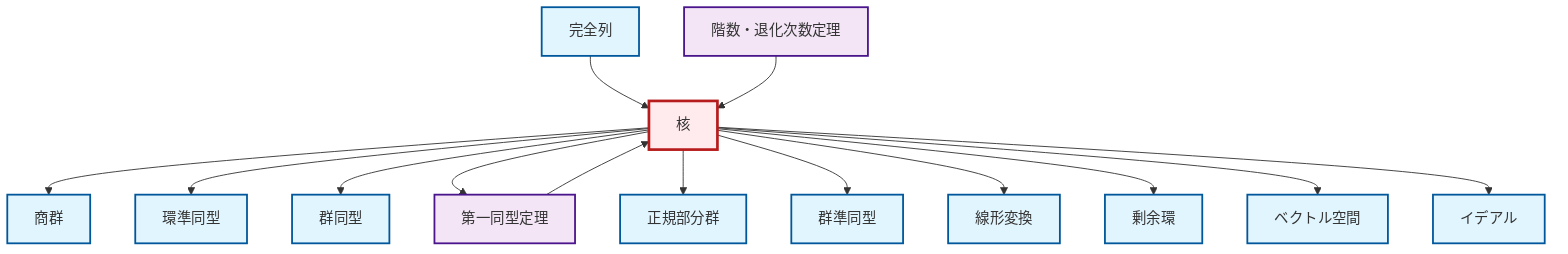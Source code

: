 graph TD
    classDef definition fill:#e1f5fe,stroke:#01579b,stroke-width:2px
    classDef theorem fill:#f3e5f5,stroke:#4a148c,stroke-width:2px
    classDef axiom fill:#fff3e0,stroke:#e65100,stroke-width:2px
    classDef example fill:#e8f5e9,stroke:#1b5e20,stroke-width:2px
    classDef current fill:#ffebee,stroke:#b71c1c,stroke-width:3px
    def-quotient-ring["剰余環"]:::definition
    def-isomorphism["群同型"]:::definition
    def-homomorphism["群準同型"]:::definition
    def-linear-transformation["線形変換"]:::definition
    def-ring-homomorphism["環準同型"]:::definition
    def-normal-subgroup["正規部分群"]:::definition
    def-exact-sequence["完全列"]:::definition
    def-vector-space["ベクトル空間"]:::definition
    thm-first-isomorphism["第一同型定理"]:::theorem
    thm-rank-nullity["階数・退化次数定理"]:::theorem
    def-quotient-group["商群"]:::definition
    def-ideal["イデアル"]:::definition
    def-kernel["核"]:::definition
    def-kernel --> def-quotient-group
    def-kernel --> def-ring-homomorphism
    def-kernel --> def-isomorphism
    def-kernel --> thm-first-isomorphism
    def-exact-sequence --> def-kernel
    def-kernel --> def-normal-subgroup
    def-kernel --> def-homomorphism
    thm-rank-nullity --> def-kernel
    def-kernel --> def-linear-transformation
    thm-first-isomorphism --> def-kernel
    def-kernel --> def-quotient-ring
    def-kernel --> def-vector-space
    def-kernel --> def-ideal
    class def-kernel current